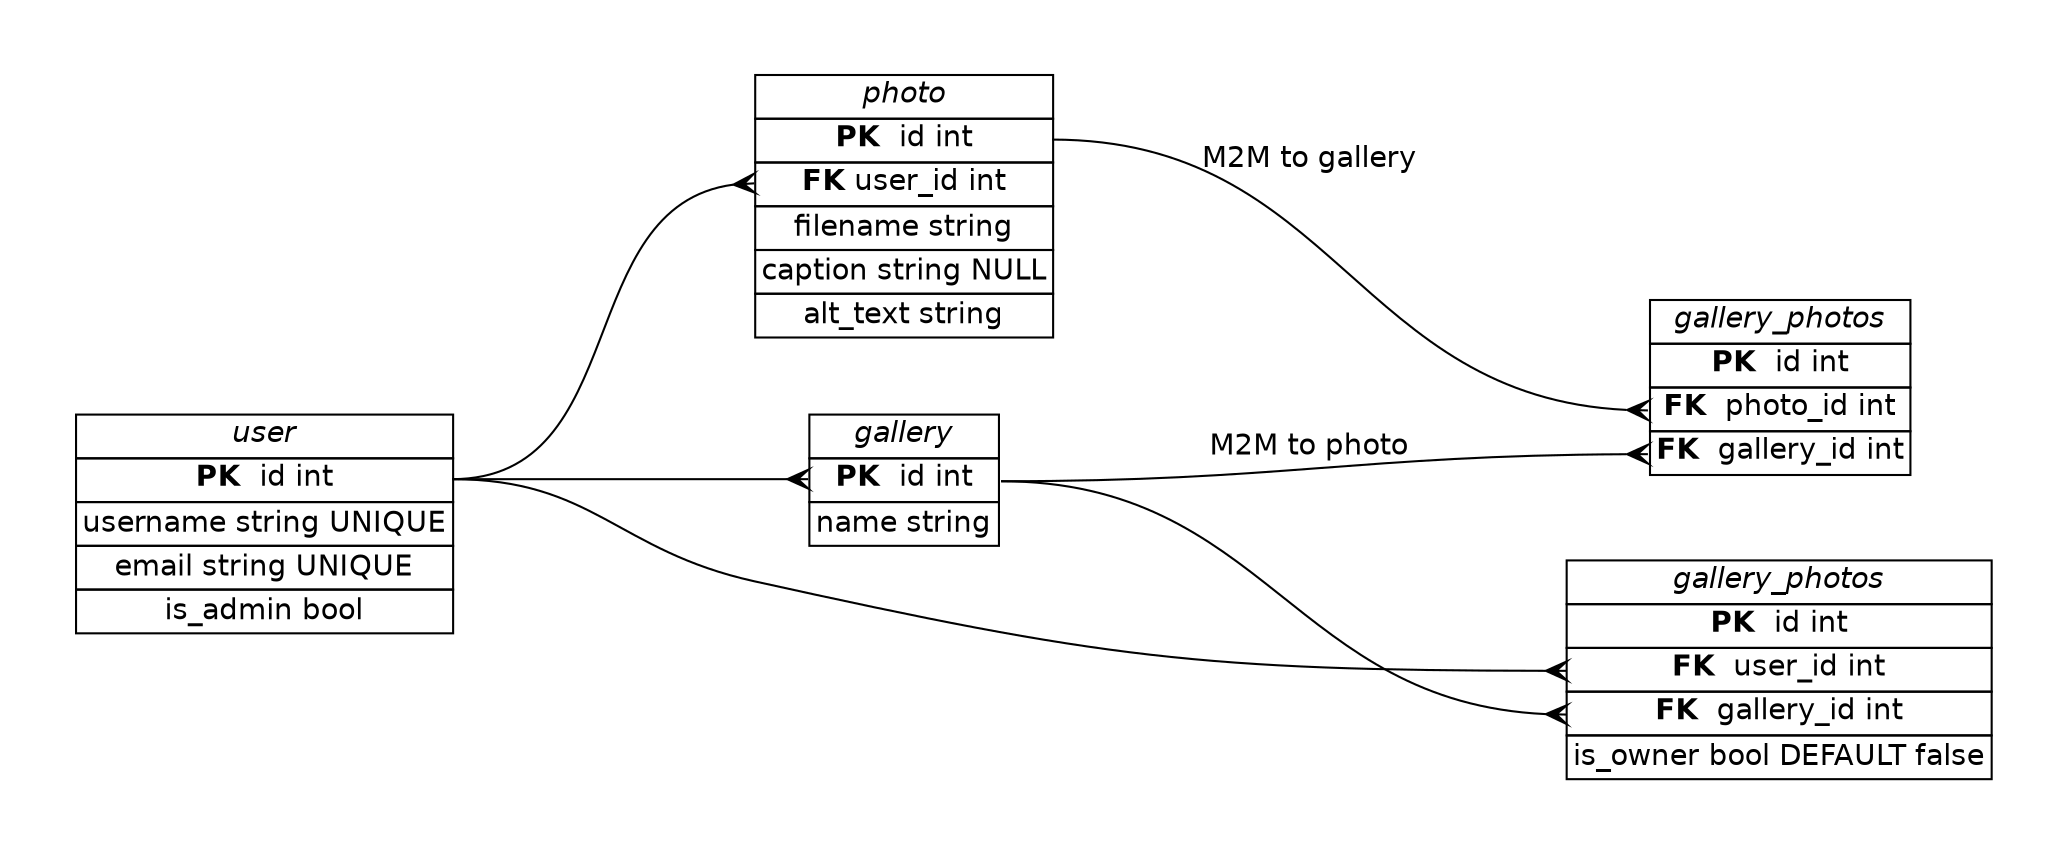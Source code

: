 digraph {
  graph [pad="0.5", nodesep="0.5", ranksep="2", fontname="Helvetica"];
  node [shape=plain, fontname="Helvetica"]
  edge [fontname="Helvetica", dir="back", arrowtail="crow", tail_lp="20,20"]
  rankdir=RL;
  user [label=<
<table border="0" cellborder="1" cellspacing="0">
<tr><td><i>user</i></td></tr>
<tr><td port="id"><b>PK </b> id int</td></tr>
<tr><td>username string UNIQUE</td></tr>
<tr><td>email string UNIQUE</td></tr>
<tr><td>is_admin bool</td></tr>
</table>
  >];
  photo [label=<
<table border="0" cellborder="1" cellspacing="0">
<tr><td port="title"><i>photo</i></td></tr>
<tr><td port="id"><b>PK </b> id int</td></tr>
<tr><td port="user_id"><b>FK </b>user_id int</td></tr>
<tr><td>filename string</td></tr>
<tr><td>caption string NULL</td></tr>
<tr><td>alt_text string</td></tr>
</table>
  >];
  gallery [label=<
<table border="0" cellborder="1" cellspacing="0">
<tr><td port="title"><i>gallery</i></td></tr>
<tr><td port="id"><b>PK </b> id int</td></tr>
<tr><td>name string</td></tr>
</table>
  >];
  gallery_member [label=<
<table border="0" cellborder="1" cellspacing="0">
<tr><td><i>gallery_photos</i></td></tr>
<tr><td port="id"><b>PK </b> id int</td></tr>
<tr><td port="user_id"><b>FK </b> user_id int</td></tr>
<tr><td port="gallery_id"><b>FK </b> gallery_id int</td></tr>
<tr><td>is_owner bool DEFAULT false</td></tr>
</table>
  >];
  gallery_photos [label=<
<table border="0" cellborder="1" cellspacing="0">
<tr><td><i>gallery_photos</i></td></tr>
<tr><td port="id"><b>PK </b> id int</td></tr>
<tr><td port="photo_id"><b>FK </b> photo_id int</td></tr>
<tr><td port="gallery_id"><b>FK </b> gallery_id int</td></tr>
</table>
  >];
  photo:user_id -> user:id;
  gallery:user_id -> user:id;
  gallery_photos:gallery_id -> gallery:id [label="M2M to photo"];
  gallery_photos:photo_id -> photo:id [label="M2M to gallery"];
  gallery_member:gallery_id -> gallery:id;
  gallery_member:user_id -> user:id;
}

